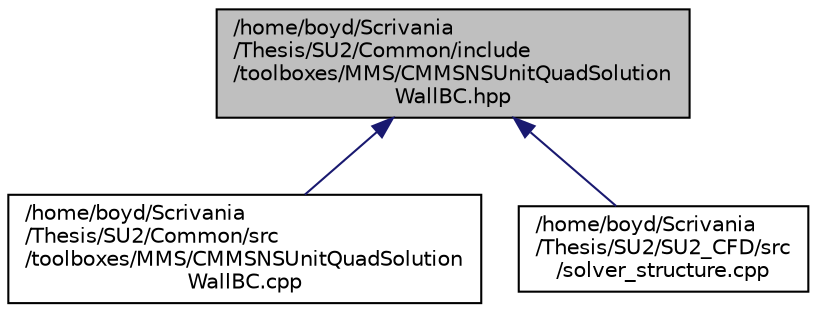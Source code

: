 digraph "/home/boyd/Scrivania/Thesis/SU2/Common/include/toolboxes/MMS/CMMSNSUnitQuadSolutionWallBC.hpp"
{
  edge [fontname="Helvetica",fontsize="10",labelfontname="Helvetica",labelfontsize="10"];
  node [fontname="Helvetica",fontsize="10",shape=record];
  Node30 [label="/home/boyd/Scrivania\l/Thesis/SU2/Common/include\l/toolboxes/MMS/CMMSNSUnitQuadSolution\lWallBC.hpp",height=0.2,width=0.4,color="black", fillcolor="grey75", style="filled", fontcolor="black"];
  Node30 -> Node31 [dir="back",color="midnightblue",fontsize="10",style="solid",fontname="Helvetica"];
  Node31 [label="/home/boyd/Scrivania\l/Thesis/SU2/Common/src\l/toolboxes/MMS/CMMSNSUnitQuadSolution\lWallBC.cpp",height=0.2,width=0.4,color="black", fillcolor="white", style="filled",URL="$_c_m_m_s_n_s_unit_quad_solution_wall_b_c_8cpp.html",tooltip="Implementations of the member functions of CMMSNSUnitQuadSolutionWallBC. "];
  Node30 -> Node32 [dir="back",color="midnightblue",fontsize="10",style="solid",fontname="Helvetica"];
  Node32 [label="/home/boyd/Scrivania\l/Thesis/SU2/SU2_CFD/src\l/solver_structure.cpp",height=0.2,width=0.4,color="black", fillcolor="white", style="filled",URL="$solver__structure_8cpp.html",tooltip="Main subroutines for solving primal and adjoint problems. "];
}
